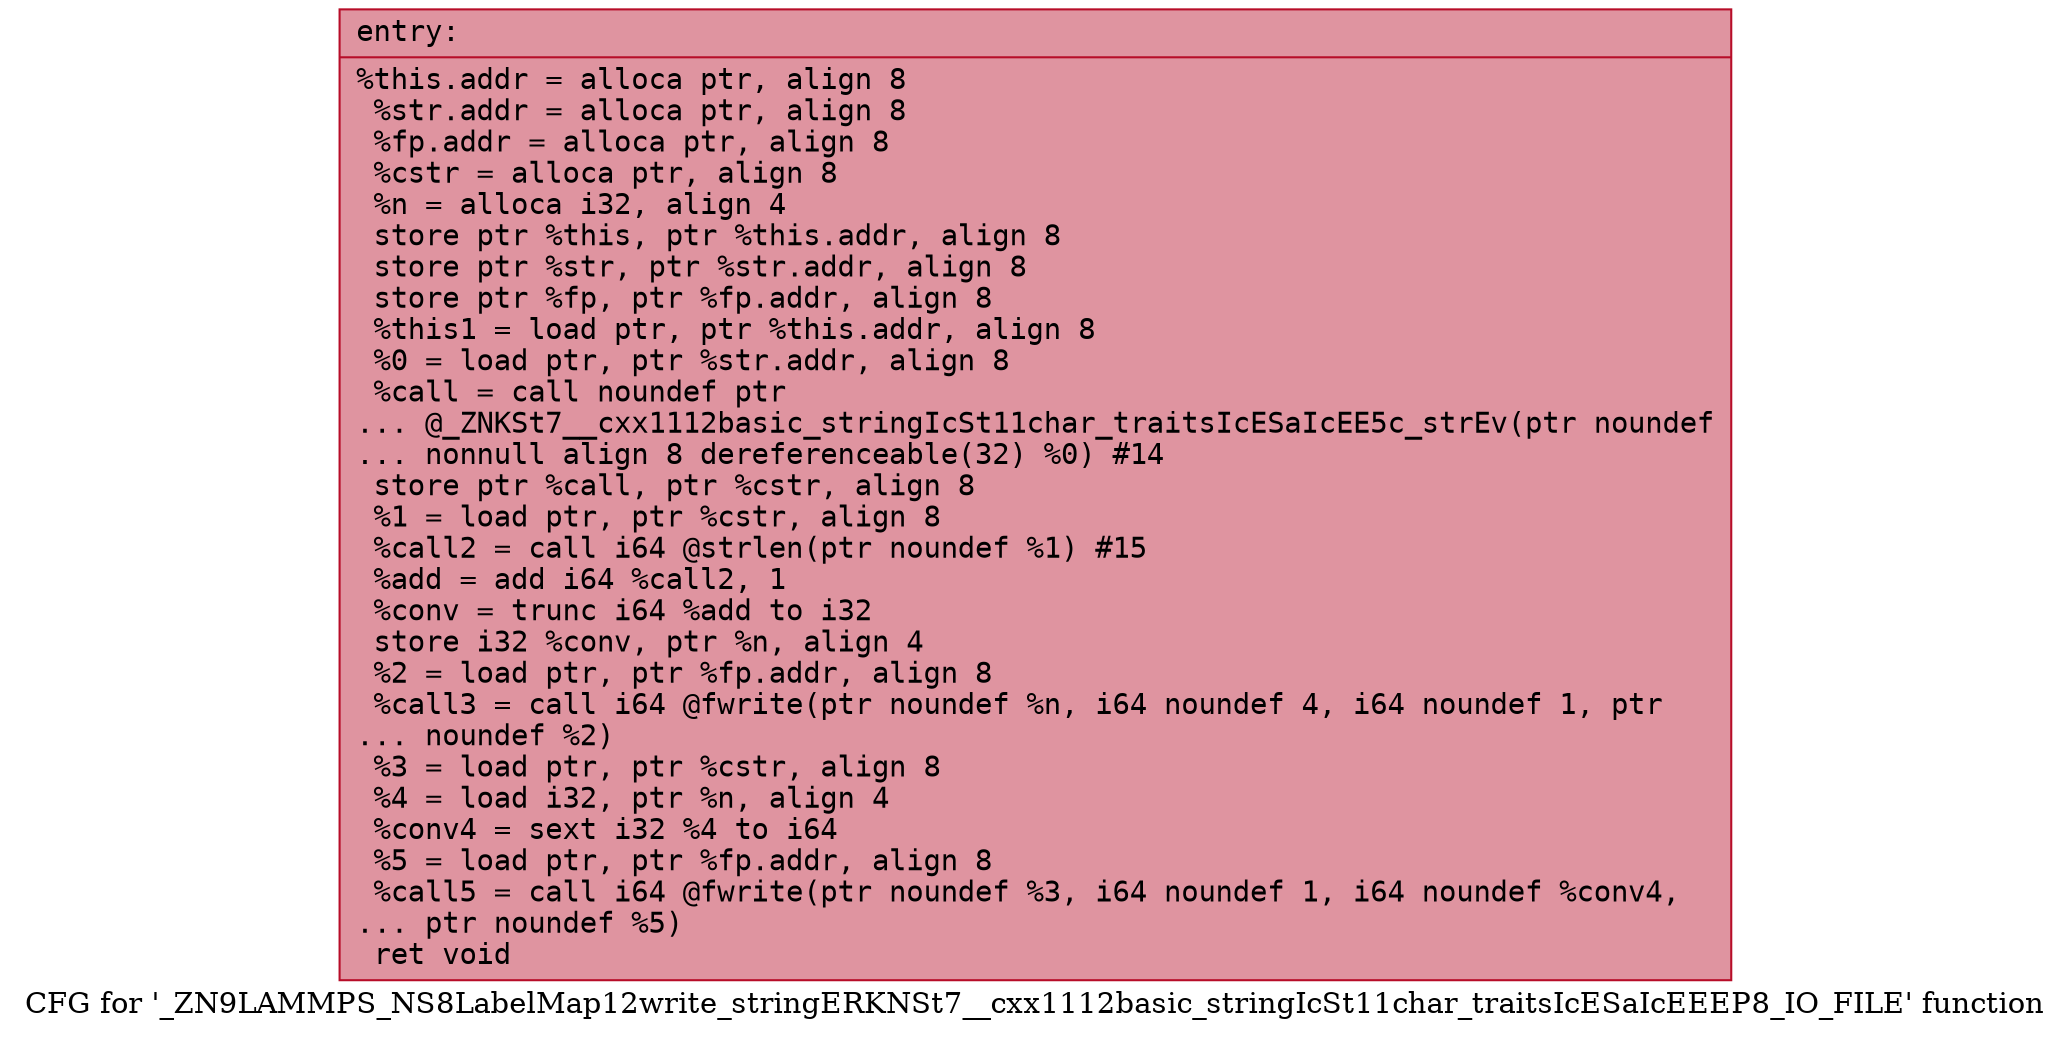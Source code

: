 digraph "CFG for '_ZN9LAMMPS_NS8LabelMap12write_stringERKNSt7__cxx1112basic_stringIcSt11char_traitsIcESaIcEEEP8_IO_FILE' function" {
	label="CFG for '_ZN9LAMMPS_NS8LabelMap12write_stringERKNSt7__cxx1112basic_stringIcSt11char_traitsIcESaIcEEEP8_IO_FILE' function";

	Node0x55bfca128fb0 [shape=record,color="#b70d28ff", style=filled, fillcolor="#b70d2870" fontname="Courier",label="{entry:\l|  %this.addr = alloca ptr, align 8\l  %str.addr = alloca ptr, align 8\l  %fp.addr = alloca ptr, align 8\l  %cstr = alloca ptr, align 8\l  %n = alloca i32, align 4\l  store ptr %this, ptr %this.addr, align 8\l  store ptr %str, ptr %str.addr, align 8\l  store ptr %fp, ptr %fp.addr, align 8\l  %this1 = load ptr, ptr %this.addr, align 8\l  %0 = load ptr, ptr %str.addr, align 8\l  %call = call noundef ptr\l... @_ZNKSt7__cxx1112basic_stringIcSt11char_traitsIcESaIcEE5c_strEv(ptr noundef\l... nonnull align 8 dereferenceable(32) %0) #14\l  store ptr %call, ptr %cstr, align 8\l  %1 = load ptr, ptr %cstr, align 8\l  %call2 = call i64 @strlen(ptr noundef %1) #15\l  %add = add i64 %call2, 1\l  %conv = trunc i64 %add to i32\l  store i32 %conv, ptr %n, align 4\l  %2 = load ptr, ptr %fp.addr, align 8\l  %call3 = call i64 @fwrite(ptr noundef %n, i64 noundef 4, i64 noundef 1, ptr\l... noundef %2)\l  %3 = load ptr, ptr %cstr, align 8\l  %4 = load i32, ptr %n, align 4\l  %conv4 = sext i32 %4 to i64\l  %5 = load ptr, ptr %fp.addr, align 8\l  %call5 = call i64 @fwrite(ptr noundef %3, i64 noundef 1, i64 noundef %conv4,\l... ptr noundef %5)\l  ret void\l}"];
}
